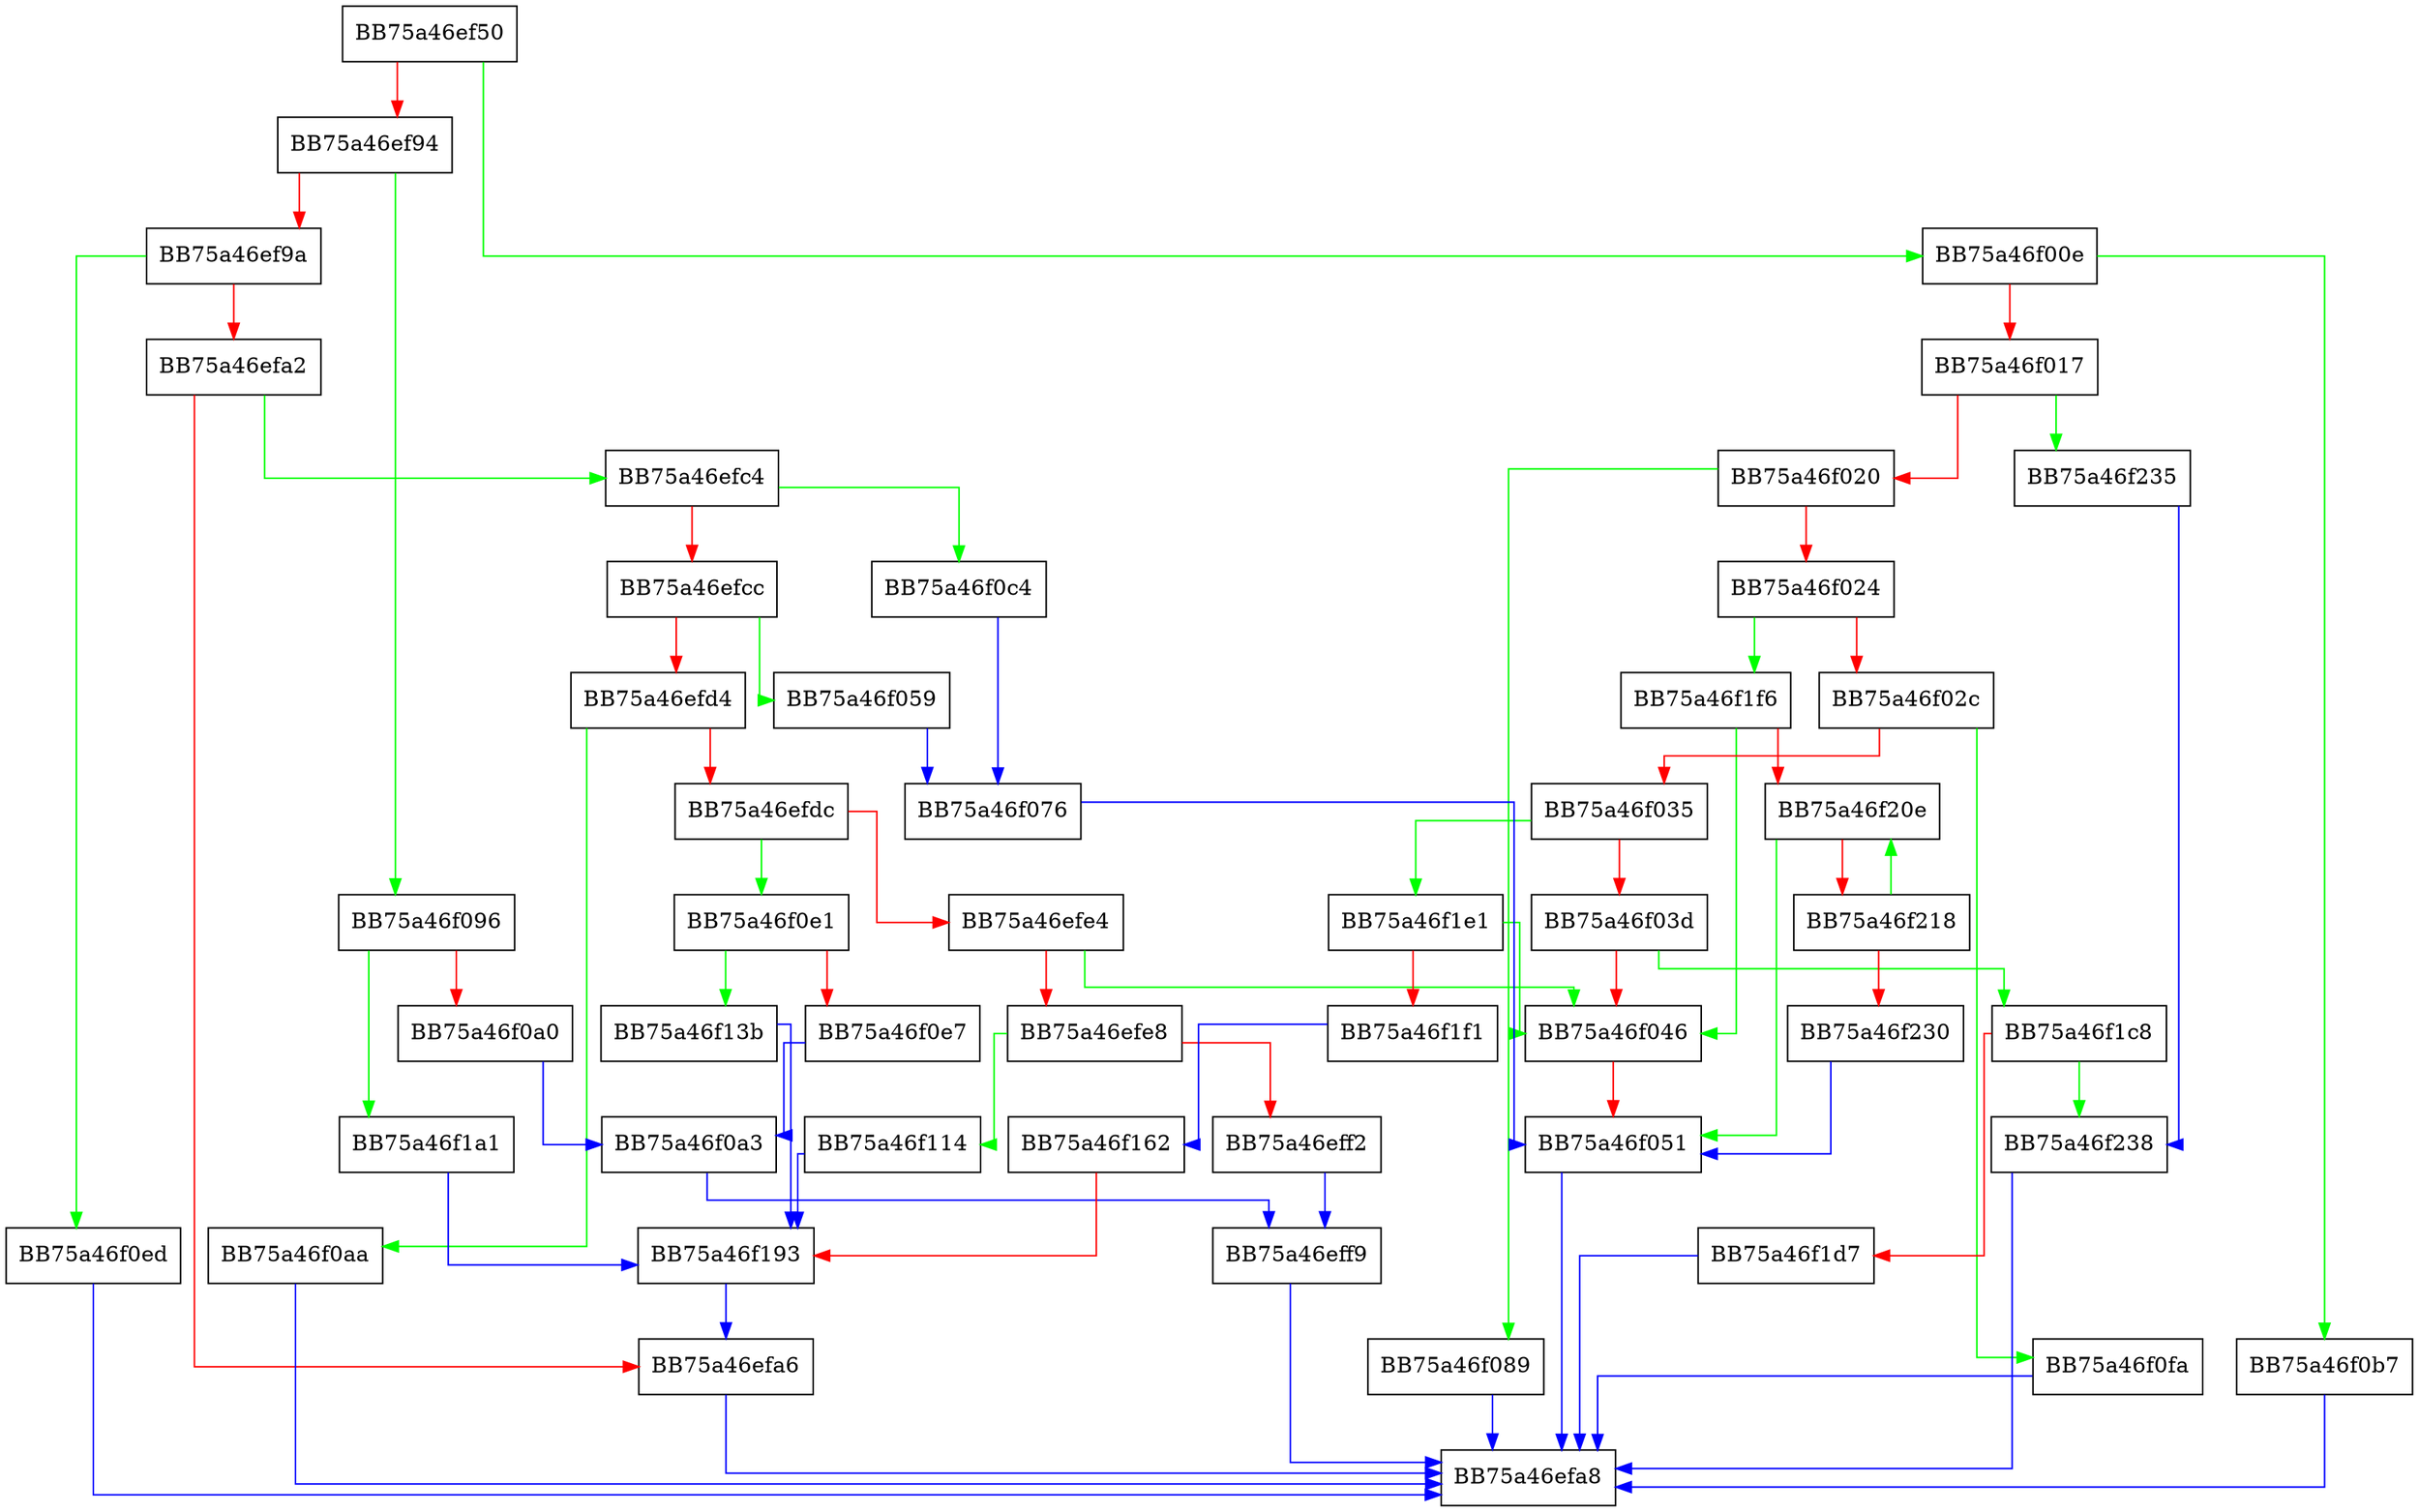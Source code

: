 digraph parse_extended {
  node [shape="box"];
  graph [splines=ortho];
  BB75a46ef50 -> BB75a46f00e [color="green"];
  BB75a46ef50 -> BB75a46ef94 [color="red"];
  BB75a46ef94 -> BB75a46f096 [color="green"];
  BB75a46ef94 -> BB75a46ef9a [color="red"];
  BB75a46ef9a -> BB75a46f0ed [color="green"];
  BB75a46ef9a -> BB75a46efa2 [color="red"];
  BB75a46efa2 -> BB75a46efc4 [color="green"];
  BB75a46efa2 -> BB75a46efa6 [color="red"];
  BB75a46efa6 -> BB75a46efa8 [color="blue"];
  BB75a46efc4 -> BB75a46f0c4 [color="green"];
  BB75a46efc4 -> BB75a46efcc [color="red"];
  BB75a46efcc -> BB75a46f059 [color="green"];
  BB75a46efcc -> BB75a46efd4 [color="red"];
  BB75a46efd4 -> BB75a46f0aa [color="green"];
  BB75a46efd4 -> BB75a46efdc [color="red"];
  BB75a46efdc -> BB75a46f0e1 [color="green"];
  BB75a46efdc -> BB75a46efe4 [color="red"];
  BB75a46efe4 -> BB75a46f046 [color="green"];
  BB75a46efe4 -> BB75a46efe8 [color="red"];
  BB75a46efe8 -> BB75a46f114 [color="green"];
  BB75a46efe8 -> BB75a46eff2 [color="red"];
  BB75a46eff2 -> BB75a46eff9 [color="blue"];
  BB75a46eff9 -> BB75a46efa8 [color="blue"];
  BB75a46f00e -> BB75a46f0b7 [color="green"];
  BB75a46f00e -> BB75a46f017 [color="red"];
  BB75a46f017 -> BB75a46f235 [color="green"];
  BB75a46f017 -> BB75a46f020 [color="red"];
  BB75a46f020 -> BB75a46f089 [color="green"];
  BB75a46f020 -> BB75a46f024 [color="red"];
  BB75a46f024 -> BB75a46f1f6 [color="green"];
  BB75a46f024 -> BB75a46f02c [color="red"];
  BB75a46f02c -> BB75a46f0fa [color="green"];
  BB75a46f02c -> BB75a46f035 [color="red"];
  BB75a46f035 -> BB75a46f1e1 [color="green"];
  BB75a46f035 -> BB75a46f03d [color="red"];
  BB75a46f03d -> BB75a46f1c8 [color="green"];
  BB75a46f03d -> BB75a46f046 [color="red"];
  BB75a46f046 -> BB75a46f051 [color="red"];
  BB75a46f051 -> BB75a46efa8 [color="blue"];
  BB75a46f059 -> BB75a46f076 [color="blue"];
  BB75a46f076 -> BB75a46f051 [color="blue"];
  BB75a46f089 -> BB75a46efa8 [color="blue"];
  BB75a46f096 -> BB75a46f1a1 [color="green"];
  BB75a46f096 -> BB75a46f0a0 [color="red"];
  BB75a46f0a0 -> BB75a46f0a3 [color="blue"];
  BB75a46f0a3 -> BB75a46eff9 [color="blue"];
  BB75a46f0aa -> BB75a46efa8 [color="blue"];
  BB75a46f0b7 -> BB75a46efa8 [color="blue"];
  BB75a46f0c4 -> BB75a46f076 [color="blue"];
  BB75a46f0e1 -> BB75a46f13b [color="green"];
  BB75a46f0e1 -> BB75a46f0e7 [color="red"];
  BB75a46f0e7 -> BB75a46f0a3 [color="blue"];
  BB75a46f0ed -> BB75a46efa8 [color="blue"];
  BB75a46f0fa -> BB75a46efa8 [color="blue"];
  BB75a46f114 -> BB75a46f193 [color="blue"];
  BB75a46f13b -> BB75a46f193 [color="blue"];
  BB75a46f162 -> BB75a46f193 [color="red"];
  BB75a46f193 -> BB75a46efa6 [color="blue"];
  BB75a46f1a1 -> BB75a46f193 [color="blue"];
  BB75a46f1c8 -> BB75a46f238 [color="green"];
  BB75a46f1c8 -> BB75a46f1d7 [color="red"];
  BB75a46f1d7 -> BB75a46efa8 [color="blue"];
  BB75a46f1e1 -> BB75a46f046 [color="green"];
  BB75a46f1e1 -> BB75a46f1f1 [color="red"];
  BB75a46f1f1 -> BB75a46f162 [color="blue"];
  BB75a46f1f6 -> BB75a46f046 [color="green"];
  BB75a46f1f6 -> BB75a46f20e [color="red"];
  BB75a46f20e -> BB75a46f051 [color="green"];
  BB75a46f20e -> BB75a46f218 [color="red"];
  BB75a46f218 -> BB75a46f20e [color="green"];
  BB75a46f218 -> BB75a46f230 [color="red"];
  BB75a46f230 -> BB75a46f051 [color="blue"];
  BB75a46f235 -> BB75a46f238 [color="blue"];
  BB75a46f238 -> BB75a46efa8 [color="blue"];
}